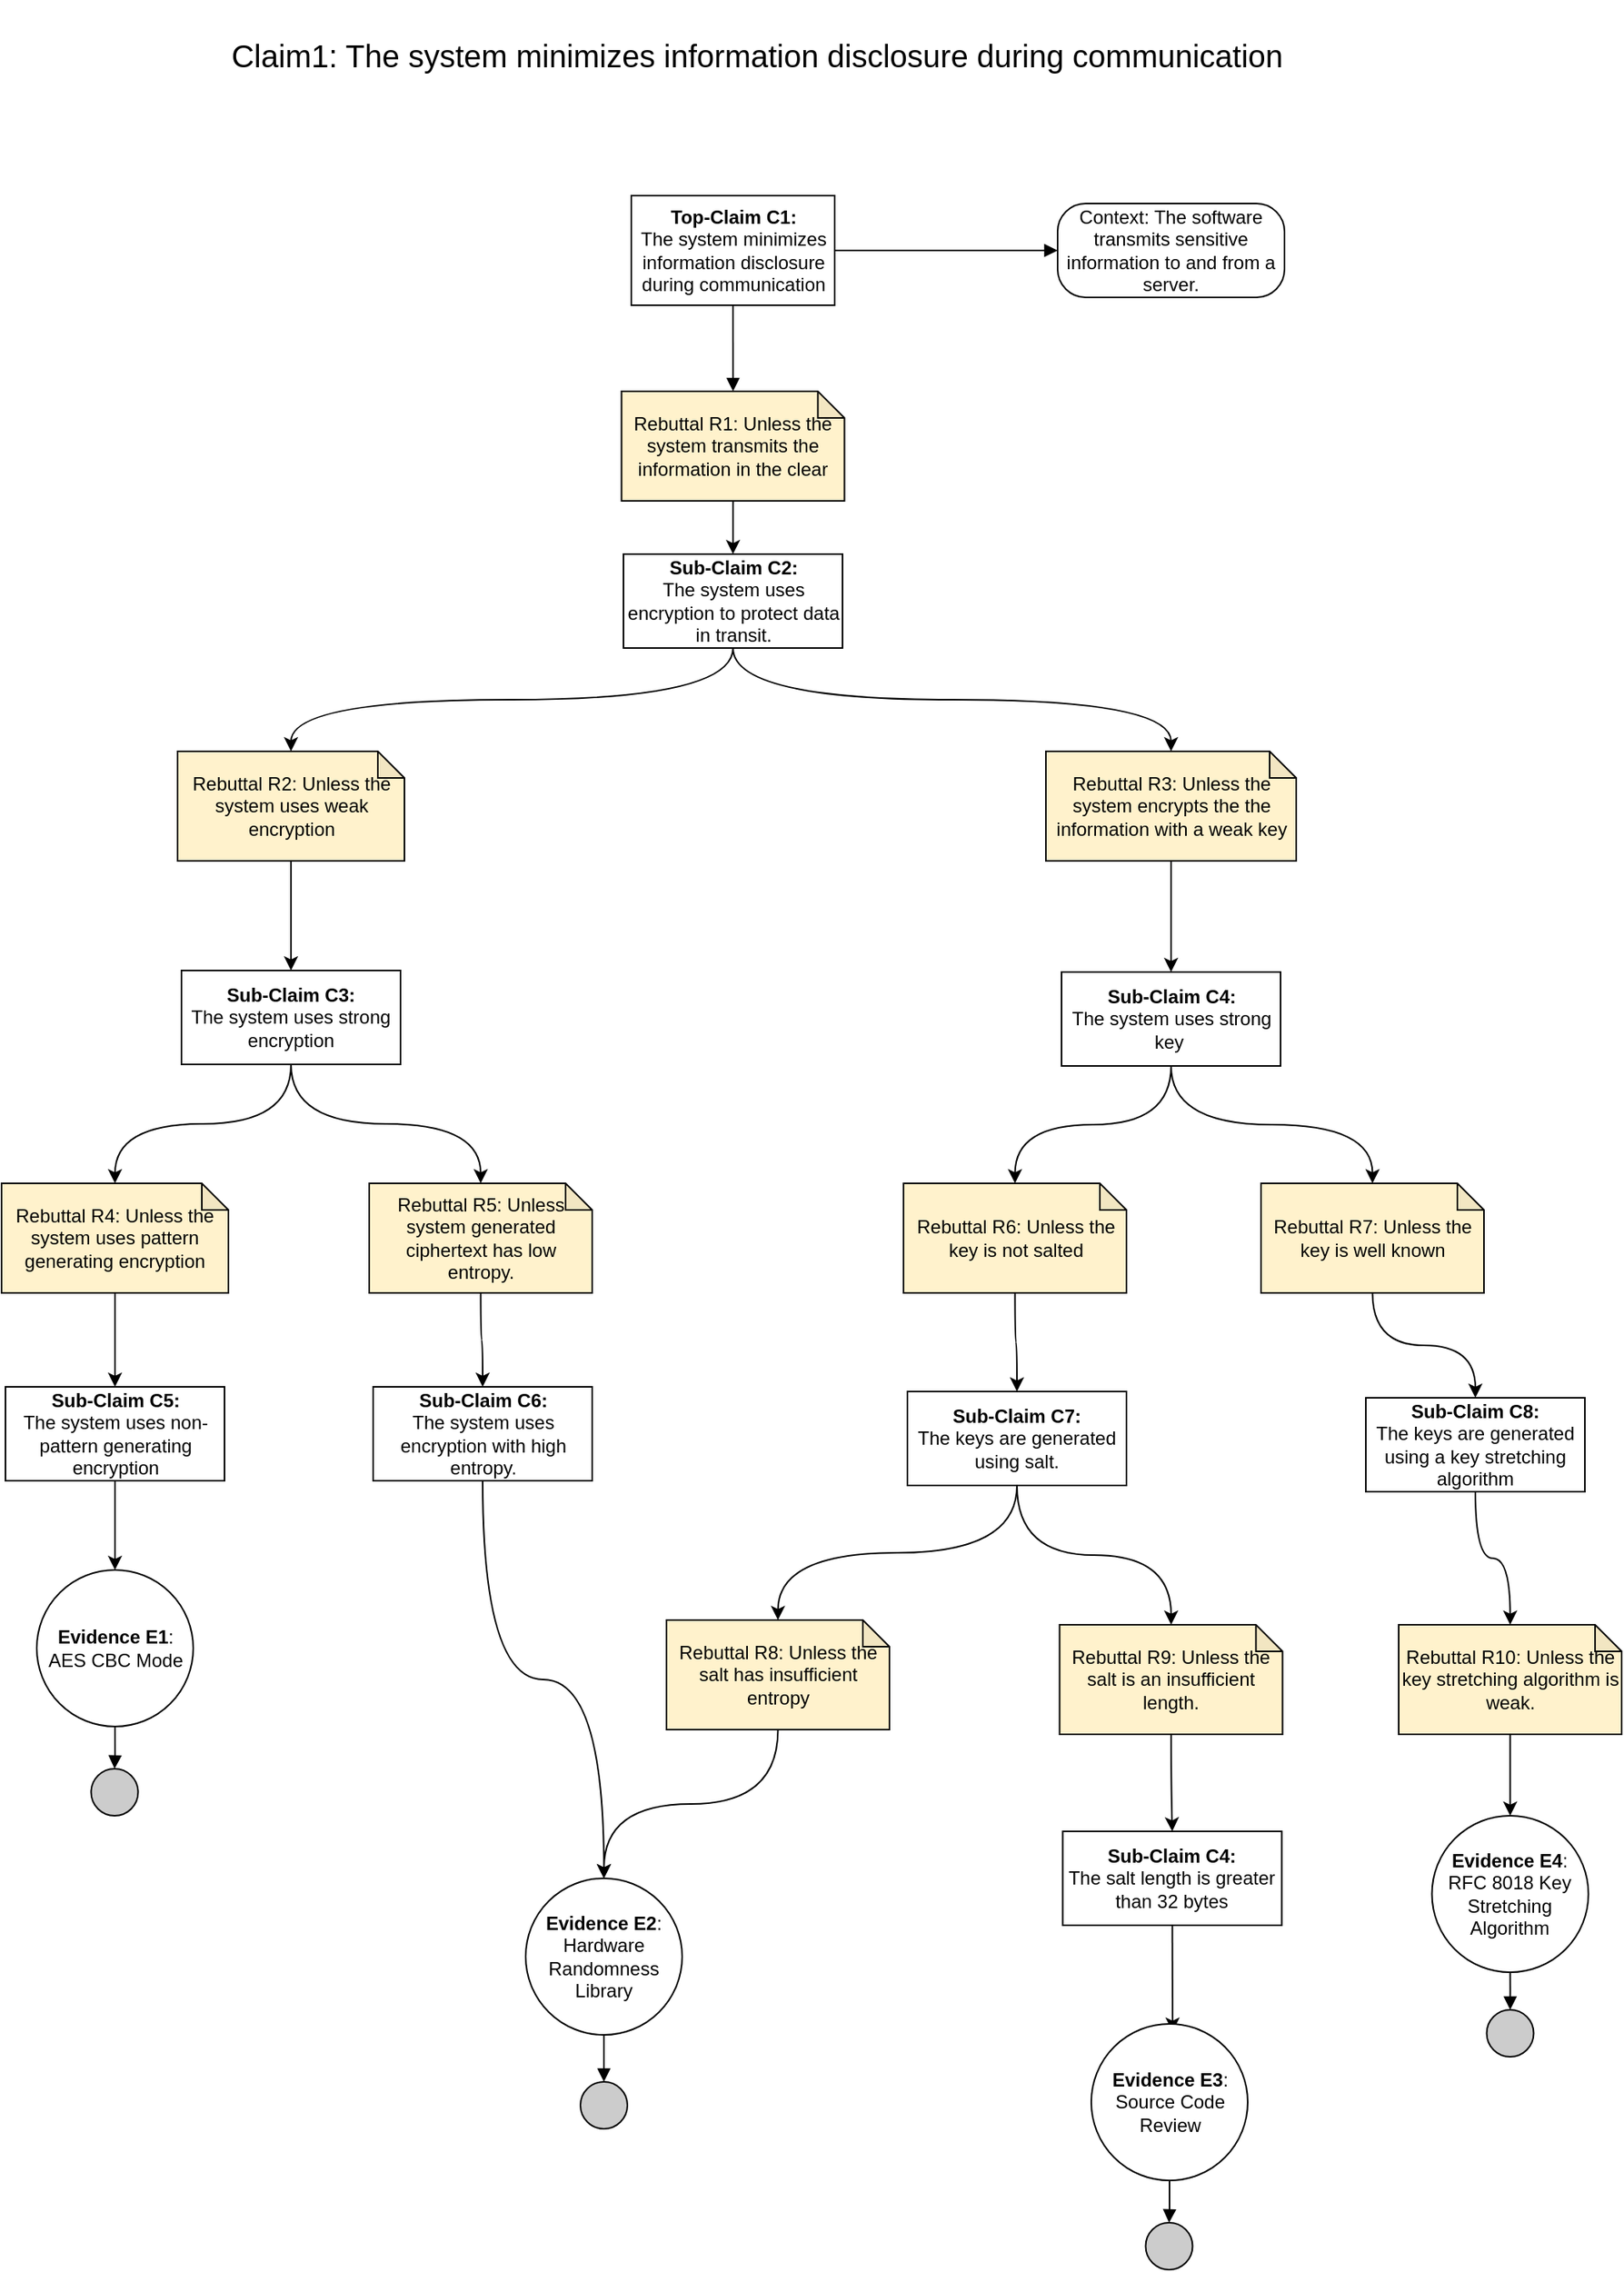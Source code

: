 <mxfile version="15.4.3" type="device"><diagram id="3KmeUak_oXEXrXEWpe3E" name="Page-1"><mxGraphModel dx="3555" dy="1788" grid="1" gridSize="10" guides="1" tooltips="1" connect="1" arrows="1" fold="1" page="1" pageScale="1" pageWidth="850" pageHeight="1100" math="0" shadow="0"><root><mxCell id="0"/><mxCell id="1" parent="0"/><mxCell id="GILHHJ5YNqT7zgutua1H-2" style="edgeStyle=orthogonalEdgeStyle;rounded=0;orthogonalLoop=1;jettySize=auto;html=1;exitX=1;exitY=0.5;exitDx=0;exitDy=0;entryX=0;entryY=0.5;entryDx=0;entryDy=0;endArrow=block;endFill=1;curved=1;" parent="1" source="GILHHJ5YNqT7zgutua1H-5" target="GILHHJ5YNqT7zgutua1H-6" edge="1"><mxGeometry relative="1" as="geometry"/></mxCell><mxCell id="GILHHJ5YNqT7zgutua1H-3" value="" style="edgeStyle=orthogonalEdgeStyle;rounded=0;orthogonalLoop=1;jettySize=auto;html=1;endArrow=block;endFill=1;curved=1;" parent="1" source="GILHHJ5YNqT7zgutua1H-5" target="GILHHJ5YNqT7zgutua1H-8" edge="1"><mxGeometry relative="1" as="geometry"/></mxCell><mxCell id="GILHHJ5YNqT7zgutua1H-5" value="&lt;b&gt;Top-Claim C1:&lt;br&gt;&lt;/b&gt;The system minimizes information disclosure during communication" style="rounded=0;whiteSpace=wrap;html=1;" parent="1" vertex="1"><mxGeometry x="762.5" y="205" width="130" height="70" as="geometry"/></mxCell><mxCell id="GILHHJ5YNqT7zgutua1H-6" value="Context: The software transmits sensitive information to and from a server." style="rounded=1;whiteSpace=wrap;html=1;arcSize=30;" parent="1" vertex="1"><mxGeometry x="1035" y="210" width="145" height="60" as="geometry"/></mxCell><mxCell id="Wh1cE6IdZhoHykq7zsEq-15" style="edgeStyle=orthogonalEdgeStyle;curved=1;rounded=0;orthogonalLoop=1;jettySize=auto;html=1;" parent="1" source="GILHHJ5YNqT7zgutua1H-8" target="Wh1cE6IdZhoHykq7zsEq-14" edge="1"><mxGeometry relative="1" as="geometry"/></mxCell><mxCell id="GILHHJ5YNqT7zgutua1H-8" value="Rebuttal R1: Unless the system transmits the information in the clear" style="shape=note;whiteSpace=wrap;html=1;backgroundOutline=1;darkOpacity=0.05;size=17;fillColor=#FFF2CC;" parent="1" vertex="1"><mxGeometry x="756.25" y="330" width="142.5" height="70" as="geometry"/></mxCell><mxCell id="Wh1cE6IdZhoHykq7zsEq-37" style="edgeStyle=orthogonalEdgeStyle;curved=1;rounded=0;orthogonalLoop=1;jettySize=auto;html=1;" parent="1" source="Wh1cE6IdZhoHykq7zsEq-2" target="Wh1cE6IdZhoHykq7zsEq-33" edge="1"><mxGeometry relative="1" as="geometry"/></mxCell><mxCell id="Wh1cE6IdZhoHykq7zsEq-38" style="edgeStyle=orthogonalEdgeStyle;curved=1;rounded=0;orthogonalLoop=1;jettySize=auto;html=1;entryX=0.5;entryY=0;entryDx=0;entryDy=0;entryPerimeter=0;" parent="1" source="Wh1cE6IdZhoHykq7zsEq-2" target="Wh1cE6IdZhoHykq7zsEq-34" edge="1"><mxGeometry relative="1" as="geometry"/></mxCell><mxCell id="Wh1cE6IdZhoHykq7zsEq-2" value="&lt;b&gt;Sub-Claim C4:&lt;br&gt;&lt;/b&gt;The system uses strong key&amp;nbsp;" style="rounded=0;whiteSpace=wrap;html=1;" parent="1" vertex="1"><mxGeometry x="1037.5" y="701" width="140" height="60" as="geometry"/></mxCell><mxCell id="Wh1cE6IdZhoHykq7zsEq-24" style="edgeStyle=orthogonalEdgeStyle;curved=1;rounded=0;orthogonalLoop=1;jettySize=auto;html=1;" parent="1" source="Wh1cE6IdZhoHykq7zsEq-3" target="Wh1cE6IdZhoHykq7zsEq-8" edge="1"><mxGeometry relative="1" as="geometry"/></mxCell><mxCell id="Wh1cE6IdZhoHykq7zsEq-3" value="Rebuttal R5: Unless system generated ciphertext has low entropy." style="shape=note;whiteSpace=wrap;html=1;backgroundOutline=1;darkOpacity=0.05;size=17;fillColor=#FFF2CC;" parent="1" vertex="1"><mxGeometry x="595" y="836" width="142.5" height="70" as="geometry"/></mxCell><mxCell id="6jAGD4Y_mBsQaoHbKVM3-2" style="edgeStyle=orthogonalEdgeStyle;curved=1;rounded=0;orthogonalLoop=1;jettySize=auto;html=1;" edge="1" parent="1" source="Wh1cE6IdZhoHykq7zsEq-8" target="Wh1cE6IdZhoHykq7zsEq-53"><mxGeometry relative="1" as="geometry"/></mxCell><mxCell id="Wh1cE6IdZhoHykq7zsEq-8" value="&lt;b&gt;Sub-Claim C6:&lt;br&gt;&lt;/b&gt;The system uses encryption with high entropy." style="rounded=0;whiteSpace=wrap;html=1;" parent="1" vertex="1"><mxGeometry x="597.5" y="966" width="140" height="60" as="geometry"/></mxCell><mxCell id="Wh1cE6IdZhoHykq7zsEq-20" style="edgeStyle=orthogonalEdgeStyle;curved=1;rounded=0;orthogonalLoop=1;jettySize=auto;html=1;entryX=0.5;entryY=0;entryDx=0;entryDy=0;entryPerimeter=0;exitX=0.5;exitY=1;exitDx=0;exitDy=0;" parent="1" source="Wh1cE6IdZhoHykq7zsEq-14" target="Wh1cE6IdZhoHykq7zsEq-19" edge="1"><mxGeometry relative="1" as="geometry"><mxPoint x="865" y="550" as="targetPoint"/></mxGeometry></mxCell><mxCell id="Wh1cE6IdZhoHykq7zsEq-21" style="edgeStyle=orthogonalEdgeStyle;curved=1;rounded=0;orthogonalLoop=1;jettySize=auto;html=1;exitX=0.5;exitY=1;exitDx=0;exitDy=0;" parent="1" source="Wh1cE6IdZhoHykq7zsEq-14" target="Wh1cE6IdZhoHykq7zsEq-18" edge="1"><mxGeometry relative="1" as="geometry"/></mxCell><mxCell id="Wh1cE6IdZhoHykq7zsEq-14" value="&lt;b&gt;Sub-Claim C2:&lt;br&gt;&lt;/b&gt;The system uses encryption to protect data in transit." style="rounded=0;whiteSpace=wrap;html=1;" parent="1" vertex="1"><mxGeometry x="757.5" y="434" width="140" height="60" as="geometry"/></mxCell><mxCell id="Wh1cE6IdZhoHykq7zsEq-22" style="edgeStyle=orthogonalEdgeStyle;curved=1;rounded=0;orthogonalLoop=1;jettySize=auto;html=1;entryX=0.5;entryY=0;entryDx=0;entryDy=0;" parent="1" source="Wh1cE6IdZhoHykq7zsEq-18" target="Wh1cE6IdZhoHykq7zsEq-26" edge="1"><mxGeometry relative="1" as="geometry"><mxPoint x="595" y="745" as="targetPoint"/></mxGeometry></mxCell><mxCell id="Wh1cE6IdZhoHykq7zsEq-18" value="Rebuttal R2: Unless the system uses weak encryption" style="shape=note;whiteSpace=wrap;html=1;backgroundOutline=1;darkOpacity=0.05;size=17;fillColor=#FFF2CC;" parent="1" vertex="1"><mxGeometry x="472.5" y="560" width="145" height="70" as="geometry"/></mxCell><mxCell id="Wh1cE6IdZhoHykq7zsEq-23" style="edgeStyle=orthogonalEdgeStyle;curved=1;rounded=0;orthogonalLoop=1;jettySize=auto;html=1;" parent="1" source="Wh1cE6IdZhoHykq7zsEq-19" target="Wh1cE6IdZhoHykq7zsEq-2" edge="1"><mxGeometry relative="1" as="geometry"/></mxCell><mxCell id="Wh1cE6IdZhoHykq7zsEq-19" value="Rebuttal R3: Unless the system encrypts the the information with a weak key" style="shape=note;whiteSpace=wrap;html=1;backgroundOutline=1;darkOpacity=0.05;size=17;fillColor=#FFF2CC;" parent="1" vertex="1"><mxGeometry x="1027.5" y="560" width="160" height="70" as="geometry"/></mxCell><mxCell id="Wh1cE6IdZhoHykq7zsEq-32" style="edgeStyle=orthogonalEdgeStyle;curved=1;rounded=0;orthogonalLoop=1;jettySize=auto;html=1;" parent="1" source="Wh1cE6IdZhoHykq7zsEq-25" target="Wh1cE6IdZhoHykq7zsEq-31" edge="1"><mxGeometry relative="1" as="geometry"/></mxCell><mxCell id="Wh1cE6IdZhoHykq7zsEq-25" value="Rebuttal R4: Unless the system uses pattern generating encryption" style="shape=note;whiteSpace=wrap;html=1;backgroundOutline=1;darkOpacity=0.05;size=17;fillColor=#FFF2CC;" parent="1" vertex="1"><mxGeometry x="360" y="836" width="145" height="70" as="geometry"/></mxCell><mxCell id="Wh1cE6IdZhoHykq7zsEq-29" style="edgeStyle=orthogonalEdgeStyle;curved=1;rounded=0;orthogonalLoop=1;jettySize=auto;html=1;exitX=0.5;exitY=1;exitDx=0;exitDy=0;" parent="1" source="Wh1cE6IdZhoHykq7zsEq-26" target="Wh1cE6IdZhoHykq7zsEq-25" edge="1"><mxGeometry relative="1" as="geometry"/></mxCell><mxCell id="Wh1cE6IdZhoHykq7zsEq-30" style="edgeStyle=orthogonalEdgeStyle;curved=1;rounded=0;orthogonalLoop=1;jettySize=auto;html=1;" parent="1" source="Wh1cE6IdZhoHykq7zsEq-26" target="Wh1cE6IdZhoHykq7zsEq-3" edge="1"><mxGeometry relative="1" as="geometry"/></mxCell><mxCell id="Wh1cE6IdZhoHykq7zsEq-26" value="&lt;b&gt;Sub-Claim C3:&lt;br&gt;&lt;/b&gt;The system uses strong encryption" style="rounded=0;whiteSpace=wrap;html=1;" parent="1" vertex="1"><mxGeometry x="475" y="700" width="140" height="60" as="geometry"/></mxCell><mxCell id="Wh1cE6IdZhoHykq7zsEq-75" style="edgeStyle=orthogonalEdgeStyle;curved=1;rounded=0;orthogonalLoop=1;jettySize=auto;html=1;entryX=0.5;entryY=0;entryDx=0;entryDy=0;" parent="1" source="Wh1cE6IdZhoHykq7zsEq-31" target="Wh1cE6IdZhoHykq7zsEq-70" edge="1"><mxGeometry relative="1" as="geometry"/></mxCell><mxCell id="Wh1cE6IdZhoHykq7zsEq-31" value="&lt;b&gt;Sub-Claim C5:&lt;br&gt;&lt;/b&gt;The system uses non-pattern generating encryption" style="rounded=0;whiteSpace=wrap;html=1;" parent="1" vertex="1"><mxGeometry x="362.5" y="966" width="140" height="60" as="geometry"/></mxCell><mxCell id="Wh1cE6IdZhoHykq7zsEq-44" style="edgeStyle=orthogonalEdgeStyle;curved=1;rounded=0;orthogonalLoop=1;jettySize=auto;html=1;entryX=0.5;entryY=0;entryDx=0;entryDy=0;" parent="1" source="Wh1cE6IdZhoHykq7zsEq-33" target="Wh1cE6IdZhoHykq7zsEq-39" edge="1"><mxGeometry relative="1" as="geometry"><mxPoint x="1028" y="954" as="targetPoint"/></mxGeometry></mxCell><mxCell id="Wh1cE6IdZhoHykq7zsEq-33" value="Rebuttal R6: Unless the key is not salted" style="shape=note;whiteSpace=wrap;html=1;backgroundOutline=1;darkOpacity=0.05;size=17;fillColor=#FFF2CC;" parent="1" vertex="1"><mxGeometry x="936.5" y="836" width="142.5" height="70" as="geometry"/></mxCell><mxCell id="Wh1cE6IdZhoHykq7zsEq-41" style="edgeStyle=orthogonalEdgeStyle;curved=1;rounded=0;orthogonalLoop=1;jettySize=auto;html=1;entryX=0.5;entryY=0;entryDx=0;entryDy=0;exitX=0.5;exitY=1;exitDx=0;exitDy=0;exitPerimeter=0;" parent="1" source="Wh1cE6IdZhoHykq7zsEq-34" target="Wh1cE6IdZhoHykq7zsEq-40" edge="1"><mxGeometry relative="1" as="geometry"/></mxCell><mxCell id="Wh1cE6IdZhoHykq7zsEq-34" value="Rebuttal R7: Unless the key is well known" style="shape=note;whiteSpace=wrap;html=1;backgroundOutline=1;darkOpacity=0.05;size=17;fillColor=#FFF2CC;" parent="1" vertex="1"><mxGeometry x="1165" y="836" width="142.5" height="70" as="geometry"/></mxCell><mxCell id="Wh1cE6IdZhoHykq7zsEq-46" style="edgeStyle=orthogonalEdgeStyle;curved=1;rounded=0;orthogonalLoop=1;jettySize=auto;html=1;" parent="1" source="Wh1cE6IdZhoHykq7zsEq-39" target="Wh1cE6IdZhoHykq7zsEq-45" edge="1"><mxGeometry relative="1" as="geometry"/></mxCell><mxCell id="Wh1cE6IdZhoHykq7zsEq-63" style="edgeStyle=orthogonalEdgeStyle;curved=1;rounded=0;orthogonalLoop=1;jettySize=auto;html=1;exitX=0.5;exitY=1;exitDx=0;exitDy=0;" parent="1" source="Wh1cE6IdZhoHykq7zsEq-39" target="Wh1cE6IdZhoHykq7zsEq-49" edge="1"><mxGeometry relative="1" as="geometry"><mxPoint x="1025" y="1090" as="sourcePoint"/></mxGeometry></mxCell><mxCell id="Wh1cE6IdZhoHykq7zsEq-39" value="&lt;b&gt;Sub-Claim C7:&lt;br&gt;&lt;/b&gt;The keys are generated using salt." style="rounded=0;whiteSpace=wrap;html=1;" parent="1" vertex="1"><mxGeometry x="939" y="969" width="140" height="60" as="geometry"/></mxCell><mxCell id="Wh1cE6IdZhoHykq7zsEq-43" style="edgeStyle=orthogonalEdgeStyle;curved=1;rounded=0;orthogonalLoop=1;jettySize=auto;html=1;" parent="1" source="Wh1cE6IdZhoHykq7zsEq-40" target="Wh1cE6IdZhoHykq7zsEq-42" edge="1"><mxGeometry relative="1" as="geometry"/></mxCell><mxCell id="Wh1cE6IdZhoHykq7zsEq-40" value="&lt;b&gt;Sub-Claim C8:&lt;br&gt;&lt;/b&gt;The keys are generated using a key stretching algorithm" style="rounded=0;whiteSpace=wrap;html=1;" parent="1" vertex="1"><mxGeometry x="1232" y="973" width="140" height="60" as="geometry"/></mxCell><mxCell id="Wh1cE6IdZhoHykq7zsEq-59" style="edgeStyle=orthogonalEdgeStyle;curved=1;rounded=0;orthogonalLoop=1;jettySize=auto;html=1;" parent="1" source="Wh1cE6IdZhoHykq7zsEq-42" target="Wh1cE6IdZhoHykq7zsEq-56" edge="1"><mxGeometry relative="1" as="geometry"/></mxCell><mxCell id="Wh1cE6IdZhoHykq7zsEq-42" value="Rebuttal R10: Unless the key stretching algorithm is weak." style="shape=note;whiteSpace=wrap;html=1;backgroundOutline=1;darkOpacity=0.05;size=17;fillColor=#FFF2CC;" parent="1" vertex="1"><mxGeometry x="1253" y="1118" width="142.5" height="70" as="geometry"/></mxCell><mxCell id="Wh1cE6IdZhoHykq7zsEq-48" style="edgeStyle=orthogonalEdgeStyle;curved=1;rounded=0;orthogonalLoop=1;jettySize=auto;html=1;entryX=0.5;entryY=0;entryDx=0;entryDy=0;" parent="1" source="Wh1cE6IdZhoHykq7zsEq-45" target="Wh1cE6IdZhoHykq7zsEq-47" edge="1"><mxGeometry relative="1" as="geometry"/></mxCell><mxCell id="Wh1cE6IdZhoHykq7zsEq-45" value="Rebuttal R9: Unless the salt is an insufficient length." style="shape=note;whiteSpace=wrap;html=1;backgroundOutline=1;darkOpacity=0.05;size=17;fillColor=#FFF2CC;" parent="1" vertex="1"><mxGeometry x="1036.25" y="1118" width="142.5" height="70" as="geometry"/></mxCell><mxCell id="Wh1cE6IdZhoHykq7zsEq-68" style="edgeStyle=orthogonalEdgeStyle;curved=1;rounded=0;orthogonalLoop=1;jettySize=auto;html=1;entryX=0.52;entryY=0.05;entryDx=0;entryDy=0;entryPerimeter=0;" parent="1" source="Wh1cE6IdZhoHykq7zsEq-47" target="Wh1cE6IdZhoHykq7zsEq-66" edge="1"><mxGeometry relative="1" as="geometry"/></mxCell><mxCell id="Wh1cE6IdZhoHykq7zsEq-47" value="&lt;b&gt;Sub-Claim C4:&lt;br&gt;&lt;/b&gt;The salt length is greater than 32 bytes" style="rounded=0;whiteSpace=wrap;html=1;" parent="1" vertex="1"><mxGeometry x="1038.25" y="1250" width="140" height="60" as="geometry"/></mxCell><mxCell id="Wh1cE6IdZhoHykq7zsEq-60" style="edgeStyle=orthogonalEdgeStyle;curved=1;rounded=0;orthogonalLoop=1;jettySize=auto;html=1;" parent="1" source="Wh1cE6IdZhoHykq7zsEq-49" target="Wh1cE6IdZhoHykq7zsEq-53" edge="1"><mxGeometry relative="1" as="geometry"/></mxCell><mxCell id="Wh1cE6IdZhoHykq7zsEq-49" value="Rebuttal R8: Unless the salt has insufficient entropy" style="shape=note;whiteSpace=wrap;html=1;backgroundOutline=1;darkOpacity=0.05;size=17;fillColor=#FFF2CC;" parent="1" vertex="1"><mxGeometry x="785" y="1115" width="142.5" height="70" as="geometry"/></mxCell><mxCell id="Wh1cE6IdZhoHykq7zsEq-52" style="edgeStyle=orthogonalEdgeStyle;curved=1;rounded=0;orthogonalLoop=1;jettySize=auto;html=1;entryX=0.5;entryY=0;entryDx=0;entryDy=0;endArrow=block;endFill=1;" parent="1" source="Wh1cE6IdZhoHykq7zsEq-53" target="Wh1cE6IdZhoHykq7zsEq-54" edge="1"><mxGeometry relative="1" as="geometry"/></mxCell><mxCell id="Wh1cE6IdZhoHykq7zsEq-53" value="&lt;b&gt;Evidence E2&lt;/b&gt;:&lt;br&gt;Hardware Randomness Library" style="ellipse;whiteSpace=wrap;html=1;aspect=fixed;fillColor=#ffffff;rounded=0;" parent="1" vertex="1"><mxGeometry x="695" y="1280" width="100" height="100" as="geometry"/></mxCell><mxCell id="Wh1cE6IdZhoHykq7zsEq-54" value="" style="ellipse;whiteSpace=wrap;html=1;aspect=fixed;fillColor=#CCCCCC;" parent="1" vertex="1"><mxGeometry x="730" y="1410" width="30" height="30" as="geometry"/></mxCell><mxCell id="Wh1cE6IdZhoHykq7zsEq-55" style="edgeStyle=orthogonalEdgeStyle;curved=1;rounded=0;orthogonalLoop=1;jettySize=auto;html=1;entryX=0.5;entryY=0;entryDx=0;entryDy=0;endArrow=block;endFill=1;" parent="1" source="Wh1cE6IdZhoHykq7zsEq-56" target="Wh1cE6IdZhoHykq7zsEq-57" edge="1"><mxGeometry relative="1" as="geometry"/></mxCell><mxCell id="Wh1cE6IdZhoHykq7zsEq-56" value="&lt;b&gt;Evidence E4&lt;/b&gt;:&lt;br&gt;RFC 8018 Key Stretching Algorithm" style="ellipse;whiteSpace=wrap;html=1;aspect=fixed;fillColor=#ffffff;rounded=0;" parent="1" vertex="1"><mxGeometry x="1274.25" y="1240" width="100" height="100" as="geometry"/></mxCell><mxCell id="Wh1cE6IdZhoHykq7zsEq-57" value="" style="ellipse;whiteSpace=wrap;html=1;aspect=fixed;fillColor=#CCCCCC;" parent="1" vertex="1"><mxGeometry x="1309.25" y="1364" width="30" height="30" as="geometry"/></mxCell><mxCell id="Wh1cE6IdZhoHykq7zsEq-65" style="edgeStyle=orthogonalEdgeStyle;curved=1;rounded=0;orthogonalLoop=1;jettySize=auto;html=1;entryX=0.5;entryY=0;entryDx=0;entryDy=0;endArrow=block;endFill=1;" parent="1" source="Wh1cE6IdZhoHykq7zsEq-66" target="Wh1cE6IdZhoHykq7zsEq-67" edge="1"><mxGeometry relative="1" as="geometry"/></mxCell><mxCell id="Wh1cE6IdZhoHykq7zsEq-66" value="&lt;b&gt;Evidence E3&lt;/b&gt;:&lt;br&gt;Source Code Review" style="ellipse;whiteSpace=wrap;html=1;aspect=fixed;fillColor=#ffffff;rounded=0;" parent="1" vertex="1"><mxGeometry x="1056.5" y="1373" width="100" height="100" as="geometry"/></mxCell><mxCell id="Wh1cE6IdZhoHykq7zsEq-67" value="" style="ellipse;whiteSpace=wrap;html=1;aspect=fixed;fillColor=#CCCCCC;" parent="1" vertex="1"><mxGeometry x="1091.25" y="1500" width="30" height="30" as="geometry"/></mxCell><mxCell id="Wh1cE6IdZhoHykq7zsEq-69" style="edgeStyle=orthogonalEdgeStyle;curved=1;rounded=0;orthogonalLoop=1;jettySize=auto;html=1;entryX=0.5;entryY=0;entryDx=0;entryDy=0;endArrow=block;endFill=1;" parent="1" source="Wh1cE6IdZhoHykq7zsEq-70" target="Wh1cE6IdZhoHykq7zsEq-71" edge="1"><mxGeometry relative="1" as="geometry"/></mxCell><mxCell id="Wh1cE6IdZhoHykq7zsEq-70" value="&lt;div&gt;&lt;b&gt;Evidence E1&lt;/b&gt;:&lt;/div&gt;AES CBC Mode" style="ellipse;whiteSpace=wrap;html=1;aspect=fixed;fillColor=#ffffff;rounded=0;" parent="1" vertex="1"><mxGeometry x="382.5" y="1083" width="100" height="100" as="geometry"/></mxCell><mxCell id="Wh1cE6IdZhoHykq7zsEq-71" value="" style="ellipse;whiteSpace=wrap;html=1;aspect=fixed;fillColor=#CCCCCC;" parent="1" vertex="1"><mxGeometry x="417.25" y="1210" width="30" height="30" as="geometry"/></mxCell><mxCell id="6jAGD4Y_mBsQaoHbKVM3-3" value="&lt;font style=&quot;font-size: 20px&quot;&gt;Claim1: The system minimizes information disclosure during communication&lt;/font&gt;" style="text;html=1;strokeColor=none;fillColor=none;align=center;verticalAlign=middle;whiteSpace=wrap;rounded=0;" vertex="1" parent="1"><mxGeometry x="472.5" y="80" width="740" height="70" as="geometry"/></mxCell></root></mxGraphModel></diagram></mxfile>